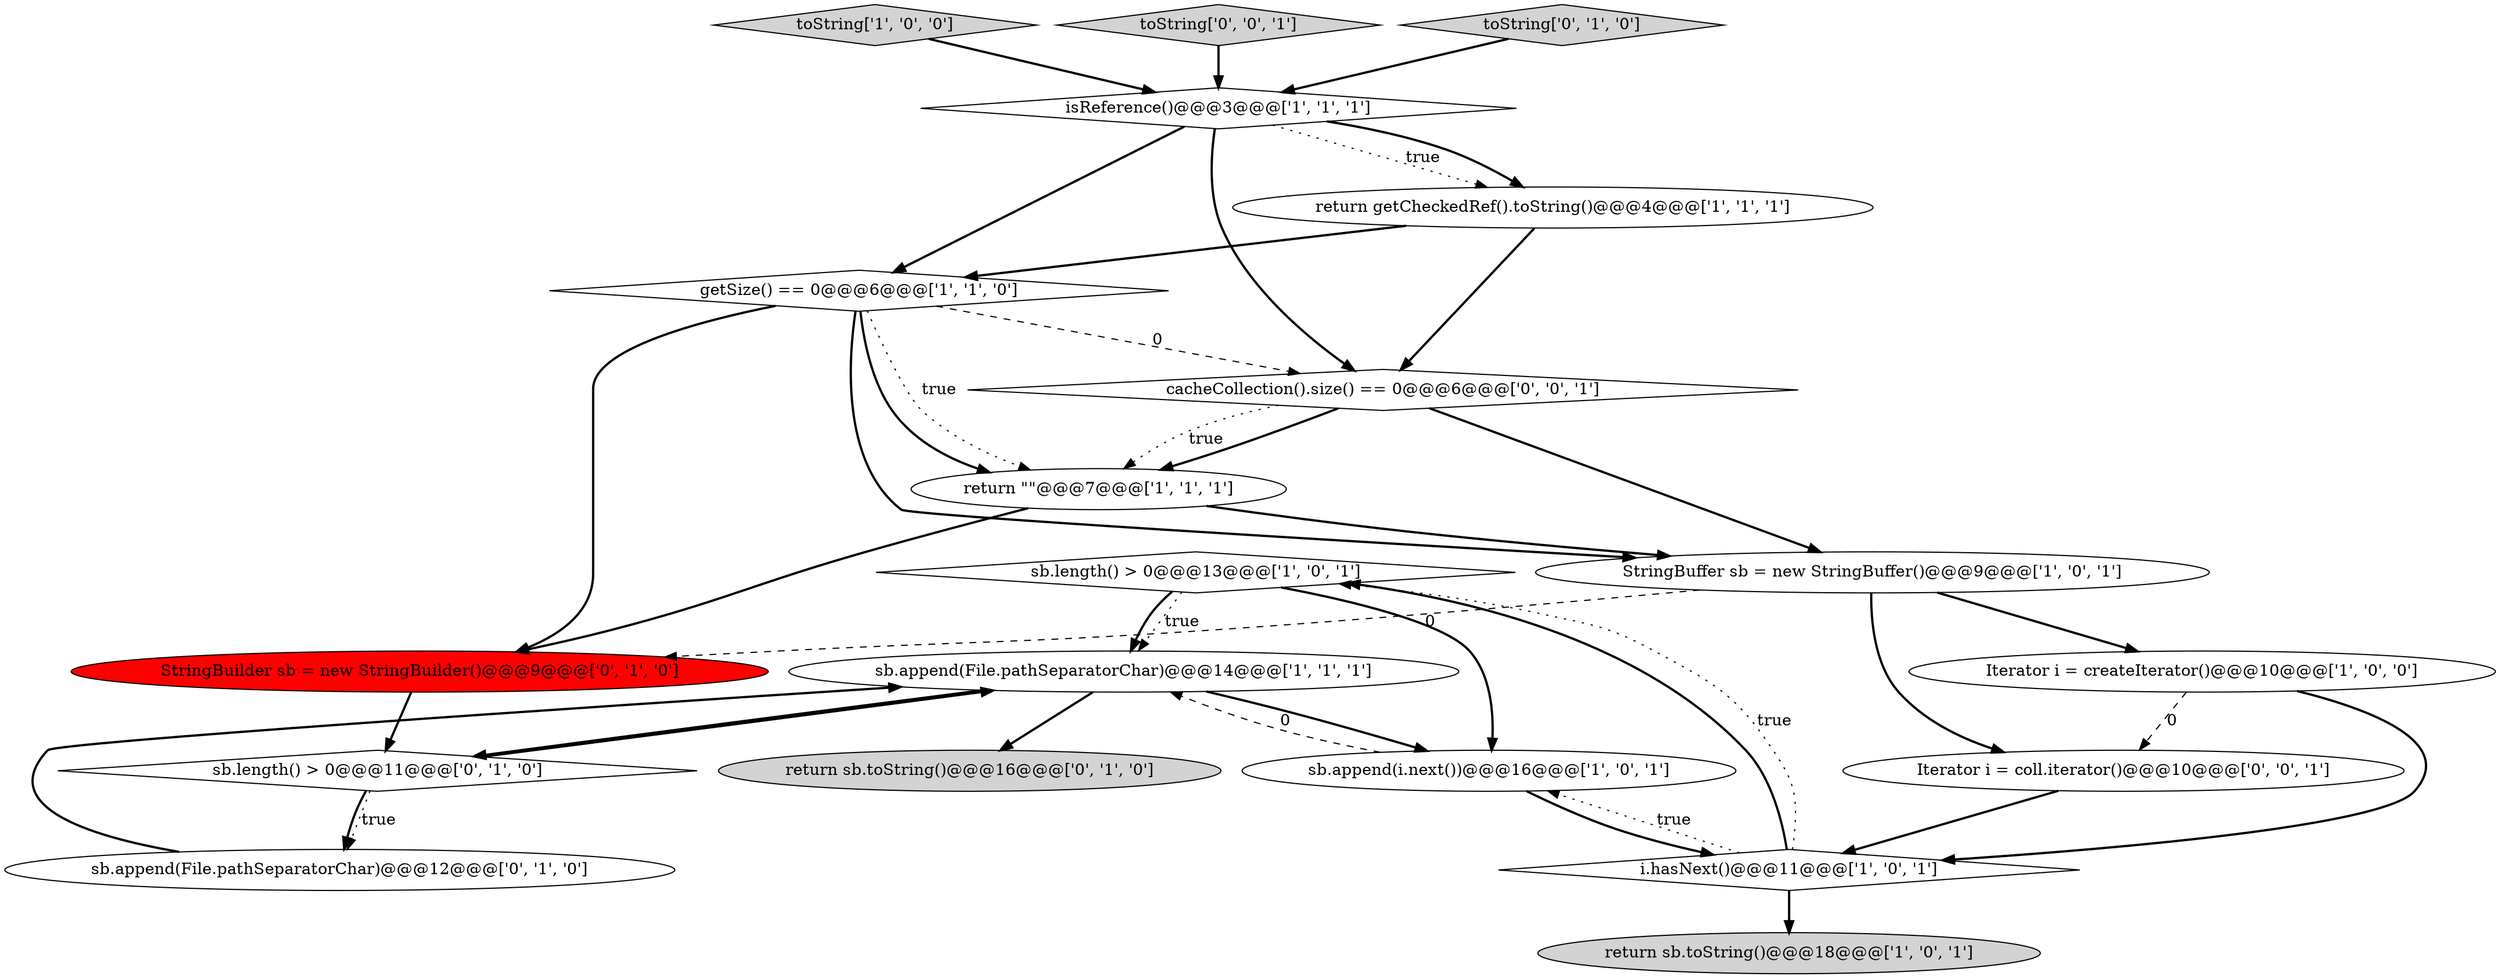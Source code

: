 digraph {
1 [style = filled, label = "sb.length() > 0@@@13@@@['1', '0', '1']", fillcolor = white, shape = diamond image = "AAA0AAABBB1BBB"];
6 [style = filled, label = "Iterator i = createIterator()@@@10@@@['1', '0', '0']", fillcolor = white, shape = ellipse image = "AAA0AAABBB1BBB"];
0 [style = filled, label = "i.hasNext()@@@11@@@['1', '0', '1']", fillcolor = white, shape = diamond image = "AAA0AAABBB1BBB"];
11 [style = filled, label = "toString['1', '0', '0']", fillcolor = lightgray, shape = diamond image = "AAA0AAABBB1BBB"];
2 [style = filled, label = "isReference()@@@3@@@['1', '1', '1']", fillcolor = white, shape = diamond image = "AAA0AAABBB1BBB"];
5 [style = filled, label = "return \"\"@@@7@@@['1', '1', '1']", fillcolor = white, shape = ellipse image = "AAA0AAABBB1BBB"];
7 [style = filled, label = "return sb.toString()@@@18@@@['1', '0', '1']", fillcolor = lightgray, shape = ellipse image = "AAA0AAABBB1BBB"];
12 [style = filled, label = "sb.length() > 0@@@11@@@['0', '1', '0']", fillcolor = white, shape = diamond image = "AAA0AAABBB2BBB"];
15 [style = filled, label = "sb.append(File.pathSeparatorChar)@@@12@@@['0', '1', '0']", fillcolor = white, shape = ellipse image = "AAA0AAABBB2BBB"];
19 [style = filled, label = "toString['0', '0', '1']", fillcolor = lightgray, shape = diamond image = "AAA0AAABBB3BBB"];
9 [style = filled, label = "StringBuffer sb = new StringBuffer()@@@9@@@['1', '0', '1']", fillcolor = white, shape = ellipse image = "AAA0AAABBB1BBB"];
10 [style = filled, label = "sb.append(File.pathSeparatorChar)@@@14@@@['1', '1', '1']", fillcolor = white, shape = ellipse image = "AAA0AAABBB1BBB"];
18 [style = filled, label = "cacheCollection().size() == 0@@@6@@@['0', '0', '1']", fillcolor = white, shape = diamond image = "AAA0AAABBB3BBB"];
4 [style = filled, label = "getSize() == 0@@@6@@@['1', '1', '0']", fillcolor = white, shape = diamond image = "AAA0AAABBB1BBB"];
17 [style = filled, label = "Iterator i = coll.iterator()@@@10@@@['0', '0', '1']", fillcolor = white, shape = ellipse image = "AAA0AAABBB3BBB"];
8 [style = filled, label = "sb.append(i.next())@@@16@@@['1', '0', '1']", fillcolor = white, shape = ellipse image = "AAA0AAABBB1BBB"];
13 [style = filled, label = "toString['0', '1', '0']", fillcolor = lightgray, shape = diamond image = "AAA0AAABBB2BBB"];
14 [style = filled, label = "return sb.toString()@@@16@@@['0', '1', '0']", fillcolor = lightgray, shape = ellipse image = "AAA0AAABBB2BBB"];
16 [style = filled, label = "StringBuilder sb = new StringBuilder()@@@9@@@['0', '1', '0']", fillcolor = red, shape = ellipse image = "AAA1AAABBB2BBB"];
3 [style = filled, label = "return getCheckedRef().toString()@@@4@@@['1', '1', '1']", fillcolor = white, shape = ellipse image = "AAA0AAABBB1BBB"];
2->3 [style = dotted, label="true"];
4->9 [style = bold, label=""];
4->5 [style = dotted, label="true"];
4->18 [style = dashed, label="0"];
15->10 [style = bold, label=""];
9->16 [style = dashed, label="0"];
1->10 [style = dotted, label="true"];
1->8 [style = bold, label=""];
8->10 [style = dashed, label="0"];
5->9 [style = bold, label=""];
10->14 [style = bold, label=""];
2->3 [style = bold, label=""];
12->15 [style = bold, label=""];
12->15 [style = dotted, label="true"];
2->18 [style = bold, label=""];
9->17 [style = bold, label=""];
6->17 [style = dashed, label="0"];
6->0 [style = bold, label=""];
19->2 [style = bold, label=""];
2->4 [style = bold, label=""];
3->4 [style = bold, label=""];
11->2 [style = bold, label=""];
9->6 [style = bold, label=""];
0->7 [style = bold, label=""];
3->18 [style = bold, label=""];
0->8 [style = dotted, label="true"];
8->0 [style = bold, label=""];
5->16 [style = bold, label=""];
12->10 [style = bold, label=""];
17->0 [style = bold, label=""];
10->8 [style = bold, label=""];
10->12 [style = bold, label=""];
0->1 [style = bold, label=""];
18->5 [style = bold, label=""];
18->9 [style = bold, label=""];
18->5 [style = dotted, label="true"];
1->10 [style = bold, label=""];
4->5 [style = bold, label=""];
16->12 [style = bold, label=""];
4->16 [style = bold, label=""];
0->1 [style = dotted, label="true"];
13->2 [style = bold, label=""];
}
